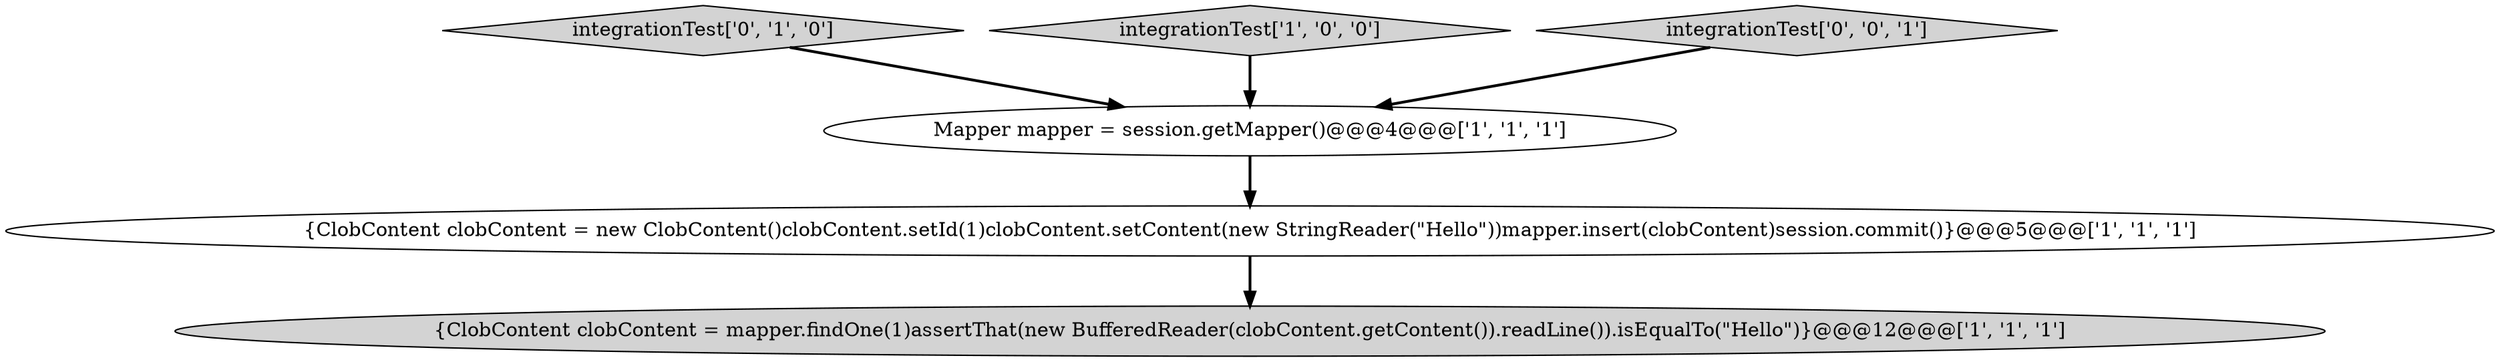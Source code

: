 digraph {
2 [style = filled, label = "{ClobContent clobContent = mapper.findOne(1)assertThat(new BufferedReader(clobContent.getContent()).readLine()).isEqualTo(\"Hello\")}@@@12@@@['1', '1', '1']", fillcolor = lightgray, shape = ellipse image = "AAA0AAABBB1BBB"];
0 [style = filled, label = "Mapper mapper = session.getMapper()@@@4@@@['1', '1', '1']", fillcolor = white, shape = ellipse image = "AAA0AAABBB1BBB"];
4 [style = filled, label = "integrationTest['0', '1', '0']", fillcolor = lightgray, shape = diamond image = "AAA0AAABBB2BBB"];
1 [style = filled, label = "integrationTest['1', '0', '0']", fillcolor = lightgray, shape = diamond image = "AAA0AAABBB1BBB"];
3 [style = filled, label = "{ClobContent clobContent = new ClobContent()clobContent.setId(1)clobContent.setContent(new StringReader(\"Hello\"))mapper.insert(clobContent)session.commit()}@@@5@@@['1', '1', '1']", fillcolor = white, shape = ellipse image = "AAA0AAABBB1BBB"];
5 [style = filled, label = "integrationTest['0', '0', '1']", fillcolor = lightgray, shape = diamond image = "AAA0AAABBB3BBB"];
0->3 [style = bold, label=""];
1->0 [style = bold, label=""];
3->2 [style = bold, label=""];
5->0 [style = bold, label=""];
4->0 [style = bold, label=""];
}
